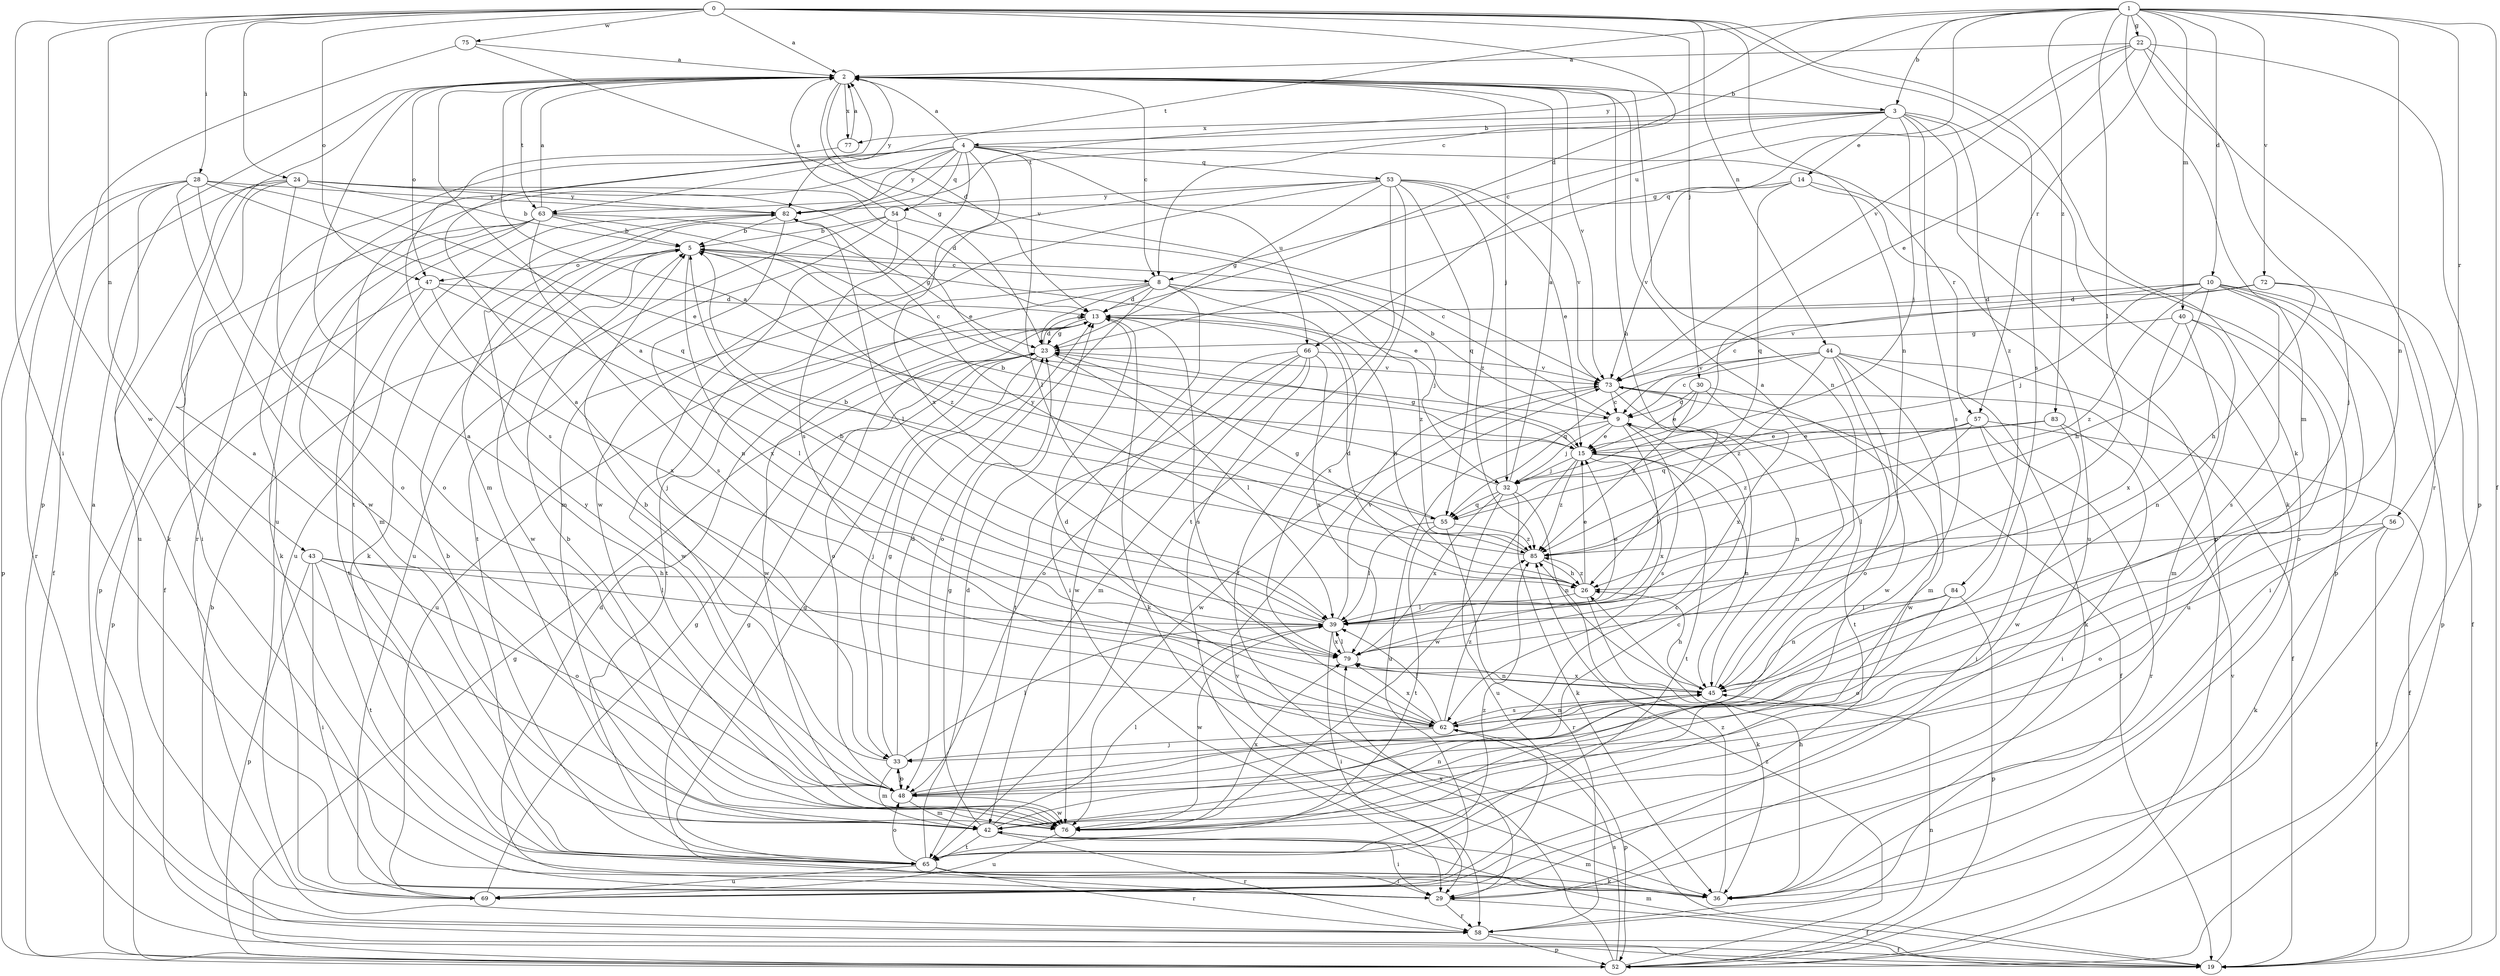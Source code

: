 strict digraph  {
0;
1;
2;
3;
4;
5;
8;
9;
10;
13;
14;
15;
19;
22;
23;
24;
26;
28;
29;
30;
32;
33;
36;
39;
40;
42;
43;
44;
45;
47;
48;
52;
53;
54;
55;
56;
57;
58;
62;
63;
65;
66;
69;
72;
73;
75;
76;
77;
79;
82;
83;
84;
85;
0 -> 2  [label=a];
0 -> 8  [label=c];
0 -> 24  [label=h];
0 -> 28  [label=i];
0 -> 29  [label=i];
0 -> 30  [label=j];
0 -> 36  [label=k];
0 -> 43  [label=n];
0 -> 44  [label=n];
0 -> 45  [label=n];
0 -> 47  [label=o];
0 -> 62  [label=s];
0 -> 75  [label=w];
0 -> 76  [label=w];
1 -> 3  [label=b];
1 -> 10  [label=d];
1 -> 13  [label=d];
1 -> 19  [label=f];
1 -> 22  [label=g];
1 -> 39  [label=l];
1 -> 40  [label=m];
1 -> 42  [label=m];
1 -> 45  [label=n];
1 -> 56  [label=r];
1 -> 57  [label=r];
1 -> 63  [label=t];
1 -> 66  [label=u];
1 -> 72  [label=v];
1 -> 82  [label=y];
1 -> 83  [label=z];
2 -> 3  [label=b];
2 -> 8  [label=c];
2 -> 13  [label=d];
2 -> 23  [label=g];
2 -> 26  [label=h];
2 -> 32  [label=j];
2 -> 45  [label=n];
2 -> 47  [label=o];
2 -> 63  [label=t];
2 -> 73  [label=v];
2 -> 77  [label=x];
2 -> 82  [label=y];
3 -> 4  [label=b];
3 -> 8  [label=c];
3 -> 14  [label=e];
3 -> 32  [label=j];
3 -> 36  [label=k];
3 -> 52  [label=p];
3 -> 62  [label=s];
3 -> 63  [label=t];
3 -> 77  [label=x];
3 -> 84  [label=z];
4 -> 2  [label=a];
4 -> 39  [label=l];
4 -> 42  [label=m];
4 -> 53  [label=q];
4 -> 54  [label=q];
4 -> 57  [label=r];
4 -> 58  [label=r];
4 -> 62  [label=s];
4 -> 65  [label=t];
4 -> 66  [label=u];
4 -> 69  [label=u];
4 -> 79  [label=x];
4 -> 82  [label=y];
5 -> 8  [label=c];
5 -> 15  [label=e];
5 -> 47  [label=o];
5 -> 76  [label=w];
5 -> 79  [label=x];
5 -> 85  [label=z];
8 -> 13  [label=d];
8 -> 23  [label=g];
8 -> 29  [label=i];
8 -> 32  [label=j];
8 -> 48  [label=o];
8 -> 65  [label=t];
8 -> 76  [label=w];
8 -> 79  [label=x];
8 -> 85  [label=z];
9 -> 5  [label=b];
9 -> 15  [label=e];
9 -> 32  [label=j];
9 -> 39  [label=l];
9 -> 62  [label=s];
9 -> 69  [label=u];
10 -> 9  [label=c];
10 -> 13  [label=d];
10 -> 26  [label=h];
10 -> 29  [label=i];
10 -> 32  [label=j];
10 -> 48  [label=o];
10 -> 52  [label=p];
10 -> 62  [label=s];
10 -> 85  [label=z];
13 -> 23  [label=g];
13 -> 26  [label=h];
13 -> 36  [label=k];
13 -> 48  [label=o];
13 -> 62  [label=s];
13 -> 69  [label=u];
13 -> 76  [label=w];
14 -> 52  [label=p];
14 -> 54  [label=q];
14 -> 55  [label=q];
14 -> 69  [label=u];
14 -> 73  [label=v];
15 -> 23  [label=g];
15 -> 32  [label=j];
15 -> 45  [label=n];
15 -> 65  [label=t];
15 -> 76  [label=w];
15 -> 79  [label=x];
15 -> 85  [label=z];
19 -> 5  [label=b];
19 -> 42  [label=m];
19 -> 73  [label=v];
22 -> 2  [label=a];
22 -> 15  [label=e];
22 -> 23  [label=g];
22 -> 33  [label=j];
22 -> 52  [label=p];
22 -> 58  [label=r];
22 -> 73  [label=v];
23 -> 13  [label=d];
23 -> 33  [label=j];
23 -> 39  [label=l];
23 -> 73  [label=v];
24 -> 5  [label=b];
24 -> 13  [label=d];
24 -> 15  [label=e];
24 -> 19  [label=f];
24 -> 29  [label=i];
24 -> 48  [label=o];
24 -> 69  [label=u];
24 -> 82  [label=y];
26 -> 13  [label=d];
26 -> 15  [label=e];
26 -> 36  [label=k];
26 -> 39  [label=l];
26 -> 82  [label=y];
26 -> 85  [label=z];
28 -> 15  [label=e];
28 -> 36  [label=k];
28 -> 48  [label=o];
28 -> 52  [label=p];
28 -> 55  [label=q];
28 -> 58  [label=r];
28 -> 76  [label=w];
28 -> 82  [label=y];
29 -> 13  [label=d];
29 -> 19  [label=f];
29 -> 23  [label=g];
29 -> 58  [label=r];
29 -> 79  [label=x];
30 -> 9  [label=c];
30 -> 15  [label=e];
30 -> 76  [label=w];
30 -> 79  [label=x];
30 -> 85  [label=z];
32 -> 2  [label=a];
32 -> 5  [label=b];
32 -> 36  [label=k];
32 -> 45  [label=n];
32 -> 55  [label=q];
32 -> 69  [label=u];
32 -> 79  [label=x];
33 -> 5  [label=b];
33 -> 13  [label=d];
33 -> 23  [label=g];
33 -> 39  [label=l];
33 -> 42  [label=m];
33 -> 48  [label=o];
36 -> 26  [label=h];
36 -> 42  [label=m];
36 -> 85  [label=z];
39 -> 2  [label=a];
39 -> 5  [label=b];
39 -> 15  [label=e];
39 -> 29  [label=i];
39 -> 73  [label=v];
39 -> 76  [label=w];
39 -> 79  [label=x];
40 -> 23  [label=g];
40 -> 42  [label=m];
40 -> 45  [label=n];
40 -> 69  [label=u];
40 -> 79  [label=x];
42 -> 2  [label=a];
42 -> 9  [label=c];
42 -> 23  [label=g];
42 -> 29  [label=i];
42 -> 39  [label=l];
42 -> 58  [label=r];
42 -> 65  [label=t];
43 -> 26  [label=h];
43 -> 29  [label=i];
43 -> 39  [label=l];
43 -> 48  [label=o];
43 -> 52  [label=p];
43 -> 65  [label=t];
44 -> 9  [label=c];
44 -> 19  [label=f];
44 -> 36  [label=k];
44 -> 42  [label=m];
44 -> 48  [label=o];
44 -> 55  [label=q];
44 -> 73  [label=v];
44 -> 76  [label=w];
44 -> 85  [label=z];
45 -> 2  [label=a];
45 -> 26  [label=h];
45 -> 62  [label=s];
45 -> 79  [label=x];
47 -> 13  [label=d];
47 -> 39  [label=l];
47 -> 52  [label=p];
47 -> 65  [label=t];
47 -> 79  [label=x];
48 -> 2  [label=a];
48 -> 9  [label=c];
48 -> 33  [label=j];
48 -> 42  [label=m];
48 -> 76  [label=w];
48 -> 82  [label=y];
52 -> 23  [label=g];
52 -> 45  [label=n];
52 -> 62  [label=s];
52 -> 73  [label=v];
52 -> 85  [label=z];
53 -> 15  [label=e];
53 -> 19  [label=f];
53 -> 23  [label=g];
53 -> 42  [label=m];
53 -> 55  [label=q];
53 -> 65  [label=t];
53 -> 73  [label=v];
53 -> 76  [label=w];
53 -> 82  [label=y];
53 -> 85  [label=z];
54 -> 2  [label=a];
54 -> 5  [label=b];
54 -> 9  [label=c];
54 -> 33  [label=j];
54 -> 65  [label=t];
54 -> 69  [label=u];
55 -> 2  [label=a];
55 -> 39  [label=l];
55 -> 58  [label=r];
55 -> 65  [label=t];
55 -> 85  [label=z];
56 -> 19  [label=f];
56 -> 36  [label=k];
56 -> 48  [label=o];
56 -> 85  [label=z];
57 -> 15  [label=e];
57 -> 19  [label=f];
57 -> 29  [label=i];
57 -> 39  [label=l];
57 -> 58  [label=r];
57 -> 85  [label=z];
58 -> 2  [label=a];
58 -> 19  [label=f];
58 -> 52  [label=p];
62 -> 2  [label=a];
62 -> 13  [label=d];
62 -> 33  [label=j];
62 -> 39  [label=l];
62 -> 45  [label=n];
62 -> 52  [label=p];
62 -> 79  [label=x];
62 -> 85  [label=z];
63 -> 2  [label=a];
63 -> 5  [label=b];
63 -> 9  [label=c];
63 -> 19  [label=f];
63 -> 23  [label=g];
63 -> 36  [label=k];
63 -> 42  [label=m];
63 -> 52  [label=p];
63 -> 62  [label=s];
65 -> 5  [label=b];
65 -> 13  [label=d];
65 -> 23  [label=g];
65 -> 29  [label=i];
65 -> 36  [label=k];
65 -> 48  [label=o];
65 -> 58  [label=r];
65 -> 69  [label=u];
65 -> 85  [label=z];
66 -> 42  [label=m];
66 -> 48  [label=o];
66 -> 58  [label=r];
66 -> 65  [label=t];
66 -> 73  [label=v];
66 -> 76  [label=w];
66 -> 79  [label=x];
69 -> 23  [label=g];
72 -> 13  [label=d];
72 -> 19  [label=f];
72 -> 26  [label=h];
72 -> 73  [label=v];
73 -> 9  [label=c];
73 -> 19  [label=f];
73 -> 45  [label=n];
73 -> 65  [label=t];
73 -> 76  [label=w];
75 -> 2  [label=a];
75 -> 52  [label=p];
75 -> 73  [label=v];
76 -> 5  [label=b];
76 -> 45  [label=n];
76 -> 69  [label=u];
76 -> 79  [label=x];
77 -> 2  [label=a];
77 -> 62  [label=s];
79 -> 39  [label=l];
79 -> 45  [label=n];
82 -> 5  [label=b];
82 -> 36  [label=k];
82 -> 39  [label=l];
82 -> 45  [label=n];
82 -> 69  [label=u];
83 -> 15  [label=e];
83 -> 29  [label=i];
83 -> 55  [label=q];
83 -> 76  [label=w];
84 -> 39  [label=l];
84 -> 45  [label=n];
84 -> 48  [label=o];
84 -> 52  [label=p];
85 -> 5  [label=b];
85 -> 23  [label=g];
85 -> 26  [label=h];
}
